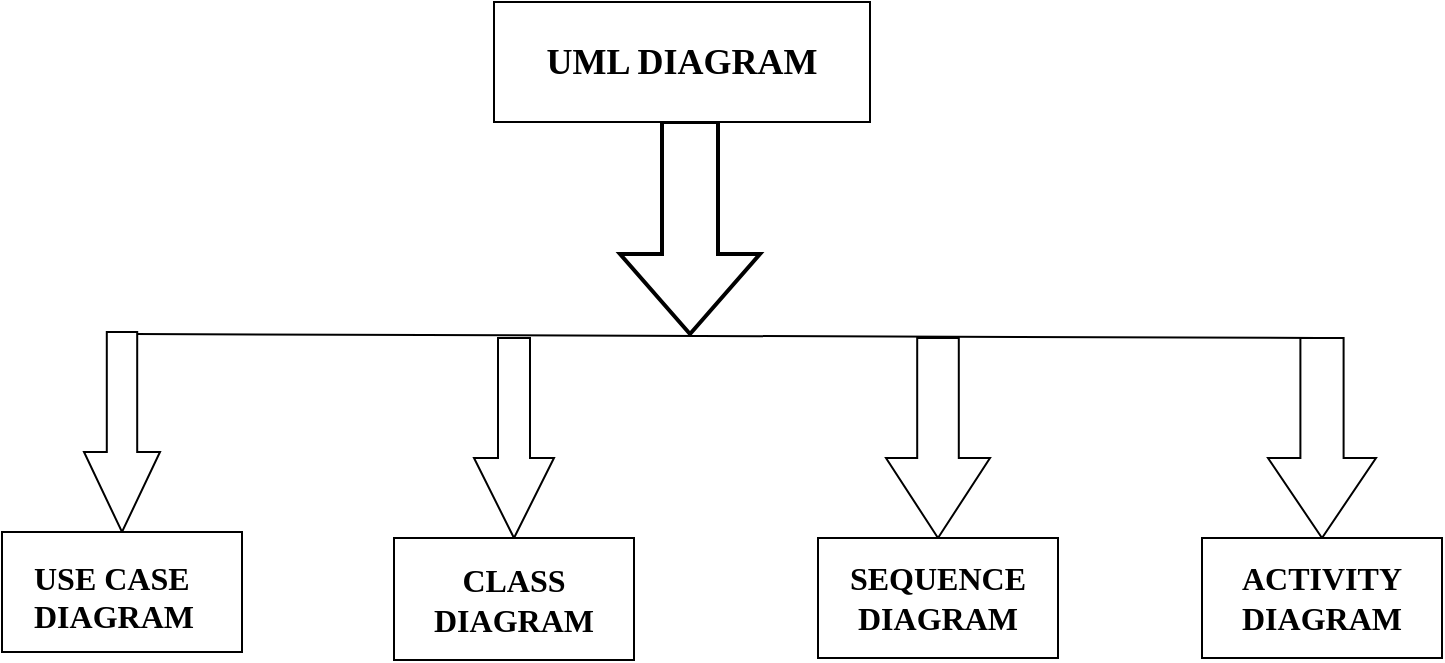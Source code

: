 <mxfile version="24.1.0" type="github">
  <diagram name="Page-1" id="UPTNPOhUaetWwT-Zzmnl">
    <mxGraphModel dx="1194" dy="923" grid="0" gridSize="10" guides="1" tooltips="1" connect="1" arrows="1" fold="1" page="0" pageScale="1" pageWidth="850" pageHeight="1100" math="0" shadow="0">
      <root>
        <mxCell id="0" />
        <mxCell id="1" parent="0" />
        <mxCell id="GNszNpCyyo_Y6eJy_8Zi-10" value="" style="verticalLabelPosition=bottom;verticalAlign=top;html=1;strokeWidth=2;shape=mxgraph.arrows2.arrow;dy=0.6;dx=40;notch=0;direction=south;" vertex="1" parent="1">
          <mxGeometry x="216" y="-104" width="70" height="106" as="geometry" />
        </mxCell>
        <mxCell id="GNszNpCyyo_Y6eJy_8Zi-17" value="&lt;h2&gt;&lt;font face=&quot;Times New Roman&quot;&gt;UML DIAGRAM&lt;/font&gt;&lt;/h2&gt;" style="rounded=0;whiteSpace=wrap;html=1;" vertex="1" parent="1">
          <mxGeometry x="153" y="-164" width="188" height="60" as="geometry" />
        </mxCell>
        <mxCell id="GNszNpCyyo_Y6eJy_8Zi-18" value="" style="endArrow=none;html=1;rounded=0;fontSize=12;startSize=8;endSize=8;curved=1;" edge="1" parent="1">
          <mxGeometry width="50" height="50" relative="1" as="geometry">
            <mxPoint x="-27" y="2" as="sourcePoint" />
            <mxPoint x="565" y="4" as="targetPoint" />
            <Array as="points">
              <mxPoint x="230" y="2" />
            </Array>
          </mxGeometry>
        </mxCell>
        <mxCell id="GNszNpCyyo_Y6eJy_8Zi-20" value="" style="html=1;shadow=0;dashed=0;align=center;verticalAlign=middle;shape=mxgraph.arrows2.arrow;dy=0.6;dx=40;direction=south;notch=0;" vertex="1" parent="1">
          <mxGeometry x="-52" y="1" width="38" height="100" as="geometry" />
        </mxCell>
        <mxCell id="GNszNpCyyo_Y6eJy_8Zi-21" value="" style="rounded=0;whiteSpace=wrap;html=1;" vertex="1" parent="1">
          <mxGeometry x="-93" y="101" width="120" height="60" as="geometry" />
        </mxCell>
        <mxCell id="GNszNpCyyo_Y6eJy_8Zi-22" value="" style="html=1;shadow=0;dashed=0;align=center;verticalAlign=middle;shape=mxgraph.arrows2.arrow;dy=0.6;dx=40;direction=south;notch=0;" vertex="1" parent="1">
          <mxGeometry x="143" y="4" width="40" height="100" as="geometry" />
        </mxCell>
        <mxCell id="GNszNpCyyo_Y6eJy_8Zi-23" value="&lt;p class=&quot;MsoNormal&quot;&gt;&lt;b style=&quot;mso-bidi-font-weight:normal&quot;&gt;&lt;span style=&quot;mso-spacerun:&#39;yes&#39;;font-family:&#39;Times New Roman&#39;;mso-fareast-font-family:SimSun;&lt;br/&gt;mso-ansi-font-weight:bold;mso-bidi-font-weight:normal;font-size:12.0pt;&quot;&gt;CLASS DIAGRAM&lt;/span&gt;&lt;/b&gt;&lt;/p&gt;" style="rounded=0;whiteSpace=wrap;html=1;" vertex="1" parent="1">
          <mxGeometry x="103" y="104" width="120" height="61" as="geometry" />
        </mxCell>
        <mxCell id="GNszNpCyyo_Y6eJy_8Zi-24" value="&lt;p class=&quot;MsoNormal&quot;&gt;&lt;b style=&quot;mso-bidi-font-weight:normal&quot;&gt;&lt;span style=&quot;mso-spacerun:&#39;yes&#39;;font-family:&#39;Times New Roman&#39;;mso-fareast-font-family:SimSun;&#xa;mso-ansi-font-weight:bold;mso-bidi-font-weight:normal;font-size:12.0pt;&quot;&gt;USE CASE DIAGRAM&lt;/span&gt;&lt;/b&gt;&lt;/p&gt;" style="text;whiteSpace=wrap;html=1;" vertex="1" parent="1">
          <mxGeometry x="-79" y="96" width="106" height="65" as="geometry" />
        </mxCell>
        <mxCell id="GNszNpCyyo_Y6eJy_8Zi-25" value="" style="html=1;shadow=0;dashed=0;align=center;verticalAlign=middle;shape=mxgraph.arrows2.arrow;dy=0.6;dx=40;direction=south;notch=0;" vertex="1" parent="1">
          <mxGeometry x="349" y="4" width="52" height="100" as="geometry" />
        </mxCell>
        <mxCell id="GNszNpCyyo_Y6eJy_8Zi-27" value="" style="html=1;shadow=0;dashed=0;align=center;verticalAlign=middle;shape=mxgraph.arrows2.arrow;dy=0.6;dx=40;direction=south;notch=0;" vertex="1" parent="1">
          <mxGeometry x="540" y="4" width="54" height="100" as="geometry" />
        </mxCell>
        <mxCell id="GNszNpCyyo_Y6eJy_8Zi-29" value="&lt;p class=&quot;MsoNormal&quot;&gt;&lt;b style=&quot;mso-bidi-font-weight:normal&quot;&gt;&lt;span style=&quot;mso-spacerun:&#39;yes&#39;;font-family:&#39;Times New Roman&#39;;mso-fareast-font-family:SimSun;&#xa;mso-ansi-font-weight:bold;font-size:12.0pt;&quot;&gt;ACTIVITY DIAGRAM&lt;/span&gt;&lt;/b&gt;&lt;/p&gt;" style="rounded=0;whiteSpace=wrap;html=1;" vertex="1" parent="1">
          <mxGeometry x="507" y="104" width="120" height="60" as="geometry" />
        </mxCell>
        <mxCell id="GNszNpCyyo_Y6eJy_8Zi-30" value="&lt;p class=&quot;MsoNormal&quot;&gt;&lt;b style=&quot;mso-bidi-font-weight:normal&quot;&gt;&lt;span style=&quot;mso-spacerun:&#39;yes&#39;;font-family:&#39;Times New Roman&#39;;mso-fareast-font-family:SimSun;&#xa;mso-ansi-font-weight:bold;font-size:12.0pt;&quot;&gt;SEQUENCE DIAGRAM&lt;/span&gt;&lt;/b&gt;&lt;/p&gt;" style="rounded=0;whiteSpace=wrap;html=1;" vertex="1" parent="1">
          <mxGeometry x="315" y="104" width="120" height="60" as="geometry" />
        </mxCell>
      </root>
    </mxGraphModel>
  </diagram>
</mxfile>
